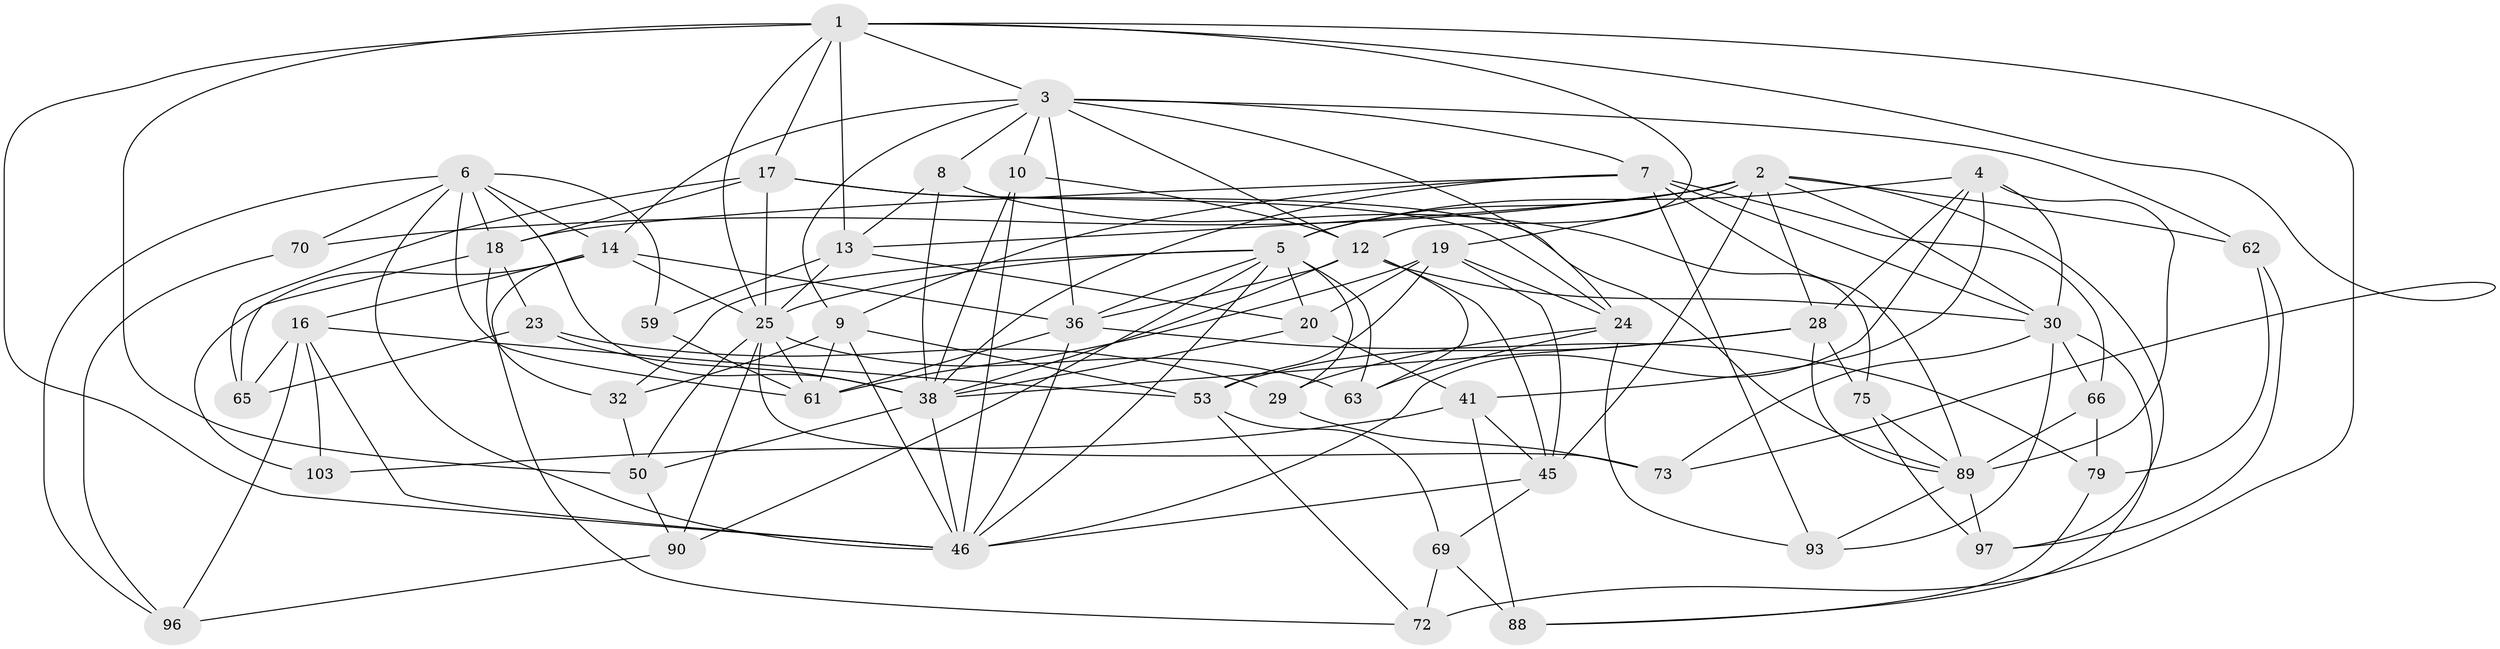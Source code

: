 // original degree distribution, {4: 1.0}
// Generated by graph-tools (version 1.1) at 2025/16/03/09/25 04:16:36]
// undirected, 51 vertices, 147 edges
graph export_dot {
graph [start="1"]
  node [color=gray90,style=filled];
  1 [super="+15+35"];
  2 [super="+51+43+21"];
  3 [super="+11+74+42"];
  4 [super="+40"];
  5 [super="+33+37"];
  6 [super="+34"];
  7 [super="+56+58"];
  8;
  9 [super="+22"];
  10;
  12 [super="+57"];
  13 [super="+68"];
  14 [super="+95+84"];
  16 [super="+54"];
  17 [super="+83"];
  18 [super="+39"];
  19 [super="+98"];
  20 [super="+31"];
  23;
  24 [super="+27"];
  25 [super="+26"];
  28 [super="+85"];
  29;
  30 [super="+48+60"];
  32;
  36 [super="+78"];
  38 [super="+67+55"];
  41 [super="+47"];
  45 [super="+49"];
  46 [super="+77+101"];
  50 [super="+52"];
  53 [super="+94"];
  59;
  61 [super="+71"];
  62;
  63;
  65;
  66;
  69;
  70;
  72;
  73;
  75;
  79;
  88;
  89 [super="+92"];
  90;
  93;
  96;
  97;
  103;
  1 -- 50 [weight=2];
  1 -- 72;
  1 -- 73;
  1 -- 3;
  1 -- 25;
  1 -- 12;
  1 -- 13;
  1 -- 17;
  1 -- 46;
  2 -- 70 [weight=2];
  2 -- 62;
  2 -- 45;
  2 -- 97;
  2 -- 19;
  2 -- 13;
  2 -- 28;
  2 -- 5;
  2 -- 30;
  3 -- 10;
  3 -- 8;
  3 -- 14;
  3 -- 9;
  3 -- 36;
  3 -- 7;
  3 -- 62;
  3 -- 24;
  3 -- 12;
  4 -- 30;
  4 -- 89;
  4 -- 5;
  4 -- 41;
  4 -- 28;
  4 -- 46;
  5 -- 90;
  5 -- 32;
  5 -- 46;
  5 -- 63;
  5 -- 25;
  5 -- 20;
  5 -- 29;
  5 -- 36;
  6 -- 46;
  6 -- 14;
  6 -- 38;
  6 -- 96;
  6 -- 18;
  6 -- 70;
  6 -- 59;
  6 -- 61;
  7 -- 93;
  7 -- 9;
  7 -- 18;
  7 -- 30;
  7 -- 66;
  7 -- 38;
  7 -- 89;
  8 -- 75;
  8 -- 13;
  8 -- 38;
  9 -- 32;
  9 -- 61;
  9 -- 53;
  9 -- 46;
  10 -- 46;
  10 -- 38;
  10 -- 12;
  12 -- 30;
  12 -- 36;
  12 -- 38;
  12 -- 45;
  12 -- 63;
  13 -- 59 [weight=2];
  13 -- 20 [weight=2];
  13 -- 25;
  14 -- 16;
  14 -- 72;
  14 -- 103;
  14 -- 25;
  14 -- 36 [weight=2];
  16 -- 46;
  16 -- 96;
  16 -- 65;
  16 -- 53;
  16 -- 103;
  17 -- 18;
  17 -- 24;
  17 -- 25;
  17 -- 65;
  17 -- 89;
  18 -- 65;
  18 -- 32;
  18 -- 23;
  19 -- 45;
  19 -- 53;
  19 -- 24;
  19 -- 20;
  19 -- 61;
  20 -- 41;
  20 -- 38;
  23 -- 65;
  23 -- 29;
  23 -- 38;
  24 -- 93;
  24 -- 63;
  24 -- 29;
  25 -- 61;
  25 -- 50;
  25 -- 73;
  25 -- 90;
  25 -- 63;
  28 -- 53;
  28 -- 75;
  28 -- 38;
  28 -- 89;
  29 -- 73;
  30 -- 73;
  30 -- 66;
  30 -- 88;
  30 -- 93;
  32 -- 50;
  36 -- 79;
  36 -- 61;
  36 -- 46;
  38 -- 46;
  38 -- 50;
  41 -- 88;
  41 -- 103 [weight=2];
  41 -- 45;
  45 -- 69;
  45 -- 46;
  50 -- 90;
  53 -- 72;
  53 -- 69;
  59 -- 61;
  62 -- 97;
  62 -- 79;
  66 -- 79;
  66 -- 89;
  69 -- 88;
  69 -- 72;
  70 -- 96;
  75 -- 97;
  75 -- 89;
  79 -- 88;
  89 -- 97;
  89 -- 93;
  90 -- 96;
}
